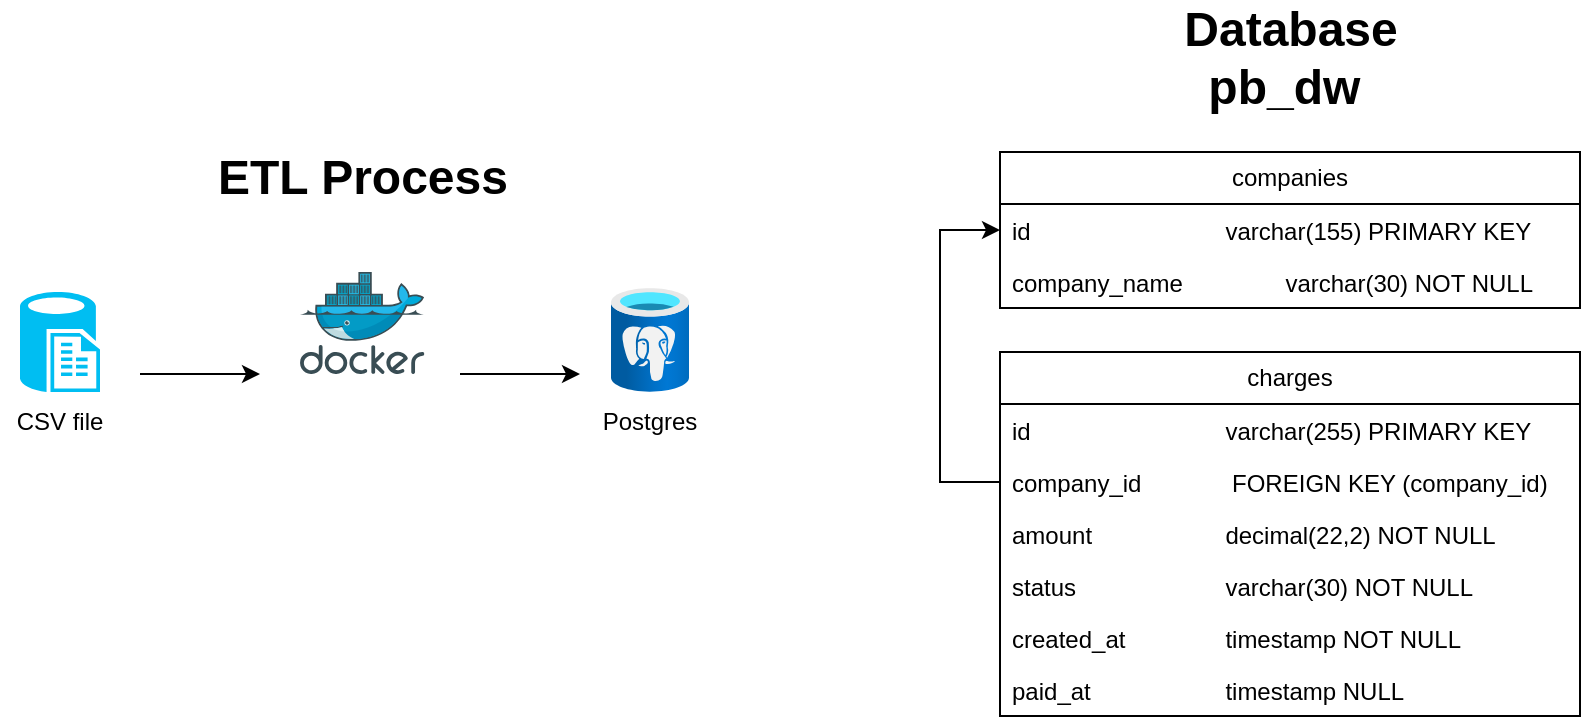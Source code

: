 <mxfile version="24.8.0">
  <diagram name="ETL" id="BI0WMHvRdCg2BG8JztJ4">
    <mxGraphModel dx="1120" dy="442" grid="1" gridSize="10" guides="1" tooltips="1" connect="1" arrows="1" fold="1" page="1" pageScale="1" pageWidth="850" pageHeight="1100" math="0" shadow="0">
      <root>
        <mxCell id="0" />
        <mxCell id="1" parent="0" />
        <mxCell id="OyKdN8Cyo8HDR3RLL4Oc-3" value="" style="group" parent="1" vertex="1" connectable="0">
          <mxGeometry x="40" y="160" width="60" height="80" as="geometry" />
        </mxCell>
        <mxCell id="OyKdN8Cyo8HDR3RLL4Oc-1" value="" style="verticalLabelPosition=bottom;html=1;verticalAlign=top;align=center;strokeColor=none;fillColor=#00BEF2;shape=mxgraph.azure.sql_reporting;" parent="OyKdN8Cyo8HDR3RLL4Oc-3" vertex="1">
          <mxGeometry x="10" width="40" height="50" as="geometry" />
        </mxCell>
        <mxCell id="OyKdN8Cyo8HDR3RLL4Oc-2" value="CSV file" style="text;html=1;align=center;verticalAlign=middle;whiteSpace=wrap;rounded=0;" parent="OyKdN8Cyo8HDR3RLL4Oc-3" vertex="1">
          <mxGeometry y="50" width="60" height="30" as="geometry" />
        </mxCell>
        <mxCell id="OyKdN8Cyo8HDR3RLL4Oc-10" value="" style="image;sketch=0;aspect=fixed;html=1;points=[];align=center;fontSize=12;image=img/lib/mscae/Docker.svg;" parent="1" vertex="1">
          <mxGeometry x="190" y="150" width="62.2" height="51" as="geometry" />
        </mxCell>
        <mxCell id="OyKdN8Cyo8HDR3RLL4Oc-14" value="" style="shape=image;html=1;verticalAlign=top;verticalLabelPosition=bottom;labelBackgroundColor=#ffffff;imageAspect=0;aspect=fixed;image=https://cdn0.iconfinder.com/data/icons/long-shadow-web-icons/512/python-128.png" parent="1" vertex="1">
          <mxGeometry x="201.6" y="210" width="39" height="39" as="geometry" />
        </mxCell>
        <mxCell id="6q45v2jPESMRvL_nCIyK-2" value="" style="group" vertex="1" connectable="0" parent="1">
          <mxGeometry x="335" y="158" width="60" height="82" as="geometry" />
        </mxCell>
        <mxCell id="OyKdN8Cyo8HDR3RLL4Oc-11" value="" style="image;aspect=fixed;html=1;points=[];align=center;fontSize=12;image=img/lib/azure2/databases/Azure_Database_PostgreSQL_Server.svg;" parent="6q45v2jPESMRvL_nCIyK-2" vertex="1">
          <mxGeometry x="10.5" width="39" height="52" as="geometry" />
        </mxCell>
        <mxCell id="6q45v2jPESMRvL_nCIyK-1" value="Postgres" style="text;html=1;align=center;verticalAlign=middle;whiteSpace=wrap;rounded=0;" vertex="1" parent="6q45v2jPESMRvL_nCIyK-2">
          <mxGeometry y="52" width="60" height="30" as="geometry" />
        </mxCell>
        <mxCell id="6q45v2jPESMRvL_nCIyK-4" value="companies" style="swimlane;fontStyle=0;childLayout=stackLayout;horizontal=1;startSize=26;fillColor=none;horizontalStack=0;resizeParent=1;resizeParentMax=0;resizeLast=0;collapsible=1;marginBottom=0;whiteSpace=wrap;html=1;" vertex="1" parent="1">
          <mxGeometry x="540" y="90" width="290" height="78" as="geometry" />
        </mxCell>
        <mxCell id="6q45v2jPESMRvL_nCIyK-6" value="id&lt;span style=&quot;white-space: pre;&quot;&gt;&#x9;&lt;/span&gt;&lt;span style=&quot;white-space: pre;&quot;&gt;&#x9;&lt;/span&gt;&lt;span style=&quot;white-space: pre;&quot;&gt;&#x9;&lt;span style=&quot;white-space: pre;&quot;&gt;&#x9;&lt;/span&gt;&lt;/span&gt;varchar(155) PRIMARY KEY&amp;nbsp;" style="text;strokeColor=none;fillColor=none;align=left;verticalAlign=top;spacingLeft=4;spacingRight=4;overflow=hidden;rotatable=0;points=[[0,0.5],[1,0.5]];portConstraint=eastwest;whiteSpace=wrap;html=1;" vertex="1" parent="6q45v2jPESMRvL_nCIyK-4">
          <mxGeometry y="26" width="290" height="26" as="geometry" />
        </mxCell>
        <mxCell id="6q45v2jPESMRvL_nCIyK-7" value="company_name&lt;span style=&quot;white-space: pre;&quot;&gt;&#x9;&lt;/span&gt;&lt;span style=&quot;white-space: pre;&quot;&gt;&#x9;&lt;/span&gt;&amp;nbsp;varchar(30) NOT NULL" style="text;strokeColor=none;fillColor=none;align=left;verticalAlign=top;spacingLeft=4;spacingRight=4;overflow=hidden;rotatable=0;points=[[0,0.5],[1,0.5]];portConstraint=eastwest;whiteSpace=wrap;html=1;" vertex="1" parent="6q45v2jPESMRvL_nCIyK-4">
          <mxGeometry y="52" width="290" height="26" as="geometry" />
        </mxCell>
        <mxCell id="6q45v2jPESMRvL_nCIyK-9" value="charges" style="swimlane;fontStyle=0;childLayout=stackLayout;horizontal=1;startSize=26;fillColor=none;horizontalStack=0;resizeParent=1;resizeParentMax=0;resizeLast=0;collapsible=1;marginBottom=0;whiteSpace=wrap;html=1;" vertex="1" parent="1">
          <mxGeometry x="540" y="190" width="290" height="182" as="geometry" />
        </mxCell>
        <mxCell id="6q45v2jPESMRvL_nCIyK-10" value="id&lt;span style=&quot;white-space: pre;&quot;&gt;&#x9;&lt;/span&gt;&lt;span style=&quot;white-space: pre;&quot;&gt;&#x9;&lt;/span&gt;&lt;span style=&quot;white-space: pre;&quot;&gt;&#x9;&lt;span style=&quot;white-space: pre;&quot;&gt;&#x9;&lt;/span&gt;&lt;/span&gt;varchar(255) PRIMARY KEY&amp;nbsp;" style="text;strokeColor=none;fillColor=none;align=left;verticalAlign=top;spacingLeft=4;spacingRight=4;overflow=hidden;rotatable=0;points=[[0,0.5],[1,0.5]];portConstraint=eastwest;whiteSpace=wrap;html=1;" vertex="1" parent="6q45v2jPESMRvL_nCIyK-9">
          <mxGeometry y="26" width="290" height="26" as="geometry" />
        </mxCell>
        <mxCell id="6q45v2jPESMRvL_nCIyK-11" value="company_id&lt;span style=&quot;white-space: pre;&quot;&gt;&#x9;&lt;/span&gt;&lt;span style=&quot;white-space: pre;&quot;&gt;&#x9;&lt;/span&gt;&amp;nbsp;FOREIGN KEY (company_id)" style="text;strokeColor=none;fillColor=none;align=left;verticalAlign=top;spacingLeft=4;spacingRight=4;overflow=hidden;rotatable=0;points=[[0,0.5],[1,0.5]];portConstraint=eastwest;whiteSpace=wrap;html=1;" vertex="1" parent="6q45v2jPESMRvL_nCIyK-9">
          <mxGeometry y="52" width="290" height="26" as="geometry" />
        </mxCell>
        <mxCell id="6q45v2jPESMRvL_nCIyK-15" value="amount &lt;span style=&quot;white-space: pre;&quot;&gt;&#x9;&lt;/span&gt;&lt;span style=&quot;white-space: pre;&quot;&gt;&#x9;&lt;/span&gt;&lt;span style=&quot;white-space: pre;&quot;&gt;&#x9;&lt;/span&gt;decimal(22,2) NOT NULL" style="text;strokeColor=none;fillColor=none;align=left;verticalAlign=top;spacingLeft=4;spacingRight=4;overflow=hidden;rotatable=0;points=[[0,0.5],[1,0.5]];portConstraint=eastwest;whiteSpace=wrap;html=1;" vertex="1" parent="6q45v2jPESMRvL_nCIyK-9">
          <mxGeometry y="78" width="290" height="26" as="geometry" />
        </mxCell>
        <mxCell id="6q45v2jPESMRvL_nCIyK-16" value="status &lt;span style=&quot;white-space: pre;&quot;&gt;&#x9;&lt;/span&gt;&lt;span style=&quot;white-space: pre;&quot;&gt;&#x9;&lt;/span&gt;&lt;span style=&quot;white-space: pre;&quot;&gt;&#x9;&lt;/span&gt;varchar(30) NOT NULL" style="text;strokeColor=none;fillColor=none;align=left;verticalAlign=top;spacingLeft=4;spacingRight=4;overflow=hidden;rotatable=0;points=[[0,0.5],[1,0.5]];portConstraint=eastwest;whiteSpace=wrap;html=1;" vertex="1" parent="6q45v2jPESMRvL_nCIyK-9">
          <mxGeometry y="104" width="290" height="26" as="geometry" />
        </mxCell>
        <mxCell id="6q45v2jPESMRvL_nCIyK-17" value="created_at &lt;span style=&quot;white-space: pre;&quot;&gt;&#x9;&lt;/span&gt;&lt;span style=&quot;white-space: pre;&quot;&gt;&#x9;&lt;/span&gt;timestamp NOT NULL" style="text;strokeColor=none;fillColor=none;align=left;verticalAlign=top;spacingLeft=4;spacingRight=4;overflow=hidden;rotatable=0;points=[[0,0.5],[1,0.5]];portConstraint=eastwest;whiteSpace=wrap;html=1;" vertex="1" parent="6q45v2jPESMRvL_nCIyK-9">
          <mxGeometry y="130" width="290" height="26" as="geometry" />
        </mxCell>
        <mxCell id="6q45v2jPESMRvL_nCIyK-18" value="paid_at &lt;span style=&quot;white-space: pre;&quot;&gt;&#x9;&lt;/span&gt;&lt;span style=&quot;white-space: pre;&quot;&gt;&#x9;&lt;/span&gt;&lt;span style=&quot;white-space: pre;&quot;&gt;&#x9;&lt;/span&gt;timestamp NULL" style="text;strokeColor=none;fillColor=none;align=left;verticalAlign=top;spacingLeft=4;spacingRight=4;overflow=hidden;rotatable=0;points=[[0,0.5],[1,0.5]];portConstraint=eastwest;whiteSpace=wrap;html=1;" vertex="1" parent="6q45v2jPESMRvL_nCIyK-9">
          <mxGeometry y="156" width="290" height="26" as="geometry" />
        </mxCell>
        <mxCell id="6q45v2jPESMRvL_nCIyK-19" style="edgeStyle=orthogonalEdgeStyle;rounded=0;orthogonalLoop=1;jettySize=auto;html=1;entryX=0;entryY=0.5;entryDx=0;entryDy=0;" edge="1" parent="1" source="6q45v2jPESMRvL_nCIyK-11" target="6q45v2jPESMRvL_nCIyK-6">
          <mxGeometry relative="1" as="geometry">
            <Array as="points">
              <mxPoint x="510" y="255" />
              <mxPoint x="510" y="129" />
            </Array>
          </mxGeometry>
        </mxCell>
        <mxCell id="6q45v2jPESMRvL_nCIyK-20" value="&lt;span style=&quot;font-size: 24px;&quot;&gt;ETL Process&lt;/span&gt;" style="text;align=center;fontStyle=1;verticalAlign=middle;spacingLeft=3;spacingRight=3;strokeColor=none;rotatable=0;points=[[0,0.5],[1,0.5]];portConstraint=eastwest;html=1;" vertex="1" parent="1">
          <mxGeometry x="136.1" y="90" width="170" height="26" as="geometry" />
        </mxCell>
        <mxCell id="6q45v2jPESMRvL_nCIyK-21" value="&lt;span style=&quot;font-size: 24px;&quot;&gt;Database&lt;/span&gt;&lt;div&gt;&lt;span style=&quot;font-size: 24px;&quot;&gt;pb_dw&amp;nbsp;&lt;/span&gt;&lt;span style=&quot;font-size: 24px;&quot;&gt;&lt;br&gt;&lt;/span&gt;&lt;/div&gt;" style="text;align=center;fontStyle=1;verticalAlign=middle;spacingLeft=3;spacingRight=3;strokeColor=none;rotatable=0;points=[[0,0.5],[1,0.5]];portConstraint=eastwest;html=1;" vertex="1" parent="1">
          <mxGeometry x="565" y="30" width="240" height="26" as="geometry" />
        </mxCell>
        <mxCell id="6q45v2jPESMRvL_nCIyK-22" value="" style="endArrow=classic;html=1;rounded=0;" edge="1" parent="1">
          <mxGeometry width="50" height="50" relative="1" as="geometry">
            <mxPoint x="110" y="201" as="sourcePoint" />
            <mxPoint x="170" y="201" as="targetPoint" />
            <Array as="points" />
          </mxGeometry>
        </mxCell>
        <mxCell id="6q45v2jPESMRvL_nCIyK-23" value="" style="endArrow=classic;html=1;rounded=0;" edge="1" parent="1">
          <mxGeometry width="50" height="50" relative="1" as="geometry">
            <mxPoint x="270" y="201" as="sourcePoint" />
            <mxPoint x="330" y="201" as="targetPoint" />
            <Array as="points" />
          </mxGeometry>
        </mxCell>
      </root>
    </mxGraphModel>
  </diagram>
</mxfile>
